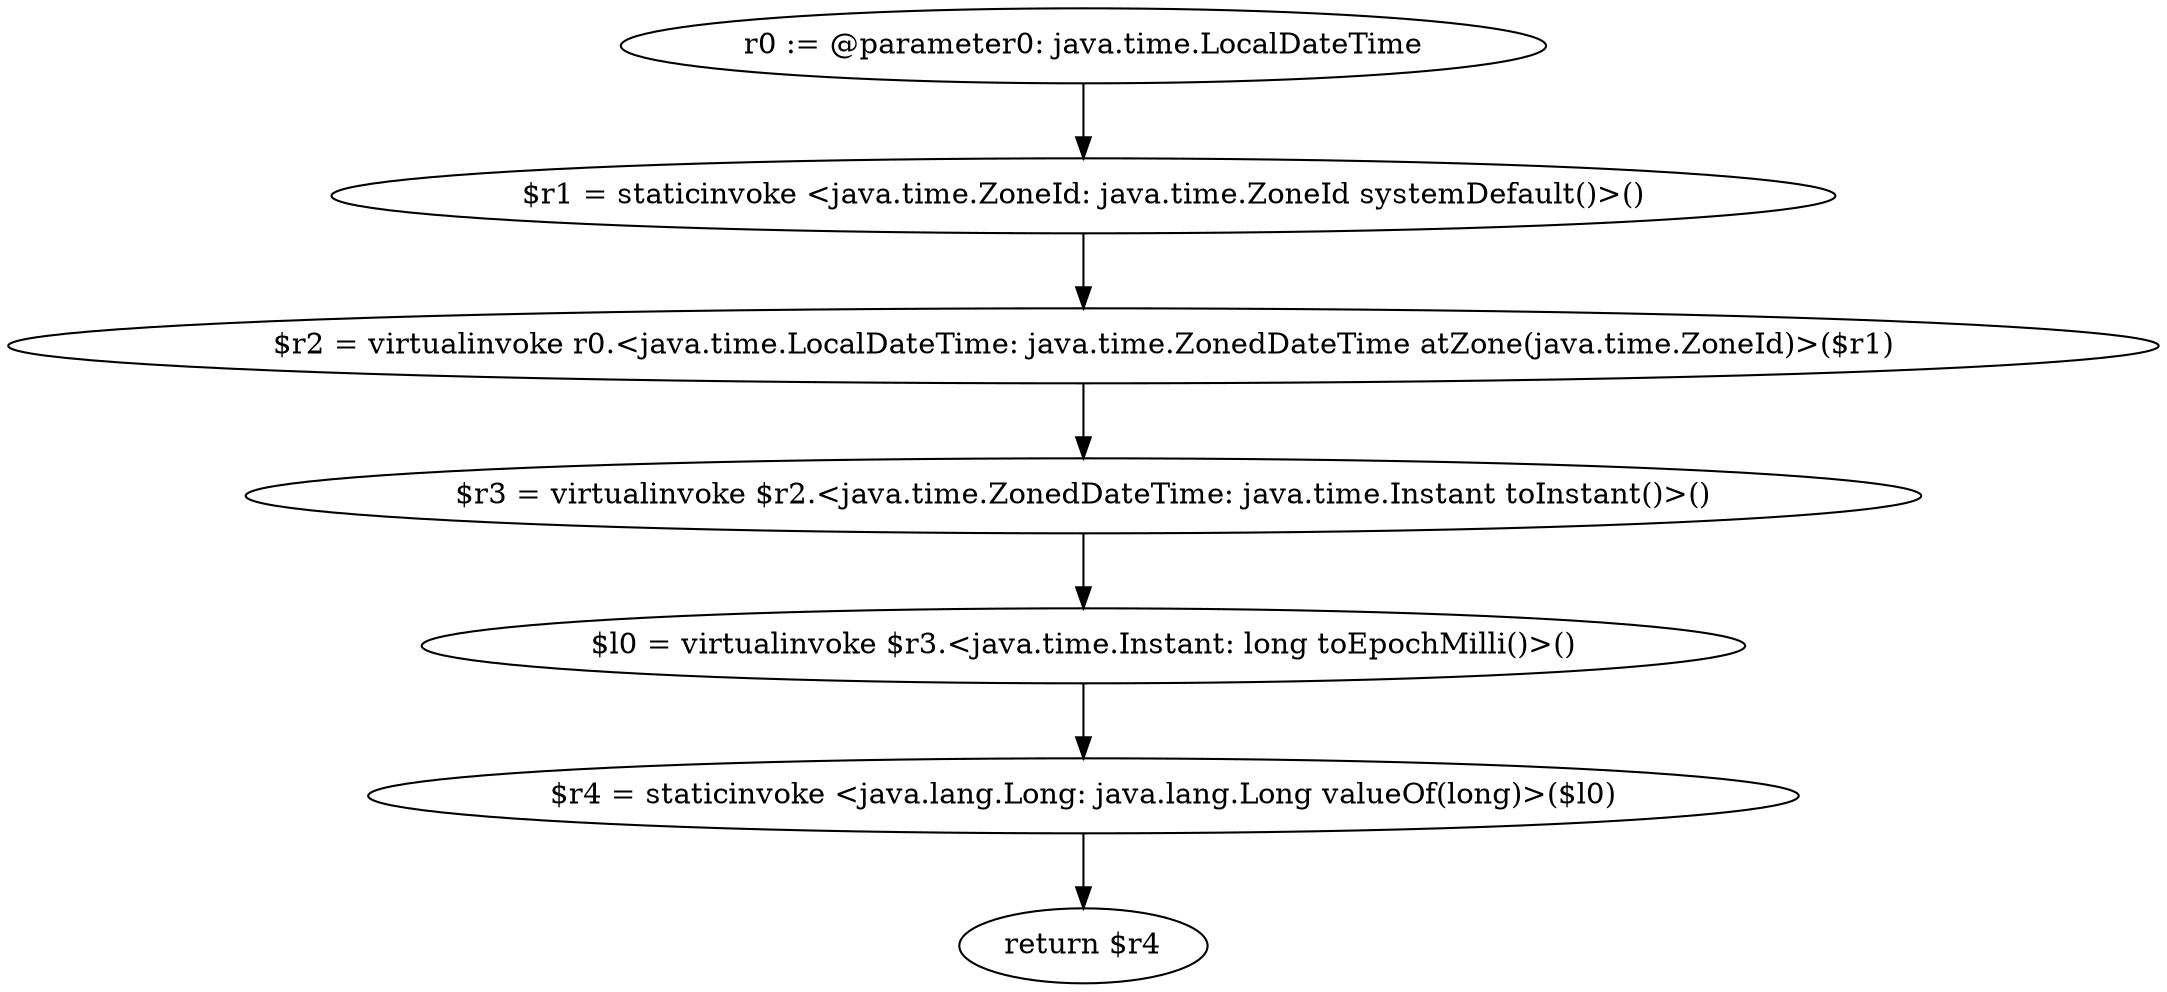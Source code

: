 digraph "unitGraph" {
    "r0 := @parameter0: java.time.LocalDateTime"
    "$r1 = staticinvoke <java.time.ZoneId: java.time.ZoneId systemDefault()>()"
    "$r2 = virtualinvoke r0.<java.time.LocalDateTime: java.time.ZonedDateTime atZone(java.time.ZoneId)>($r1)"
    "$r3 = virtualinvoke $r2.<java.time.ZonedDateTime: java.time.Instant toInstant()>()"
    "$l0 = virtualinvoke $r3.<java.time.Instant: long toEpochMilli()>()"
    "$r4 = staticinvoke <java.lang.Long: java.lang.Long valueOf(long)>($l0)"
    "return $r4"
    "r0 := @parameter0: java.time.LocalDateTime"->"$r1 = staticinvoke <java.time.ZoneId: java.time.ZoneId systemDefault()>()";
    "$r1 = staticinvoke <java.time.ZoneId: java.time.ZoneId systemDefault()>()"->"$r2 = virtualinvoke r0.<java.time.LocalDateTime: java.time.ZonedDateTime atZone(java.time.ZoneId)>($r1)";
    "$r2 = virtualinvoke r0.<java.time.LocalDateTime: java.time.ZonedDateTime atZone(java.time.ZoneId)>($r1)"->"$r3 = virtualinvoke $r2.<java.time.ZonedDateTime: java.time.Instant toInstant()>()";
    "$r3 = virtualinvoke $r2.<java.time.ZonedDateTime: java.time.Instant toInstant()>()"->"$l0 = virtualinvoke $r3.<java.time.Instant: long toEpochMilli()>()";
    "$l0 = virtualinvoke $r3.<java.time.Instant: long toEpochMilli()>()"->"$r4 = staticinvoke <java.lang.Long: java.lang.Long valueOf(long)>($l0)";
    "$r4 = staticinvoke <java.lang.Long: java.lang.Long valueOf(long)>($l0)"->"return $r4";
}
